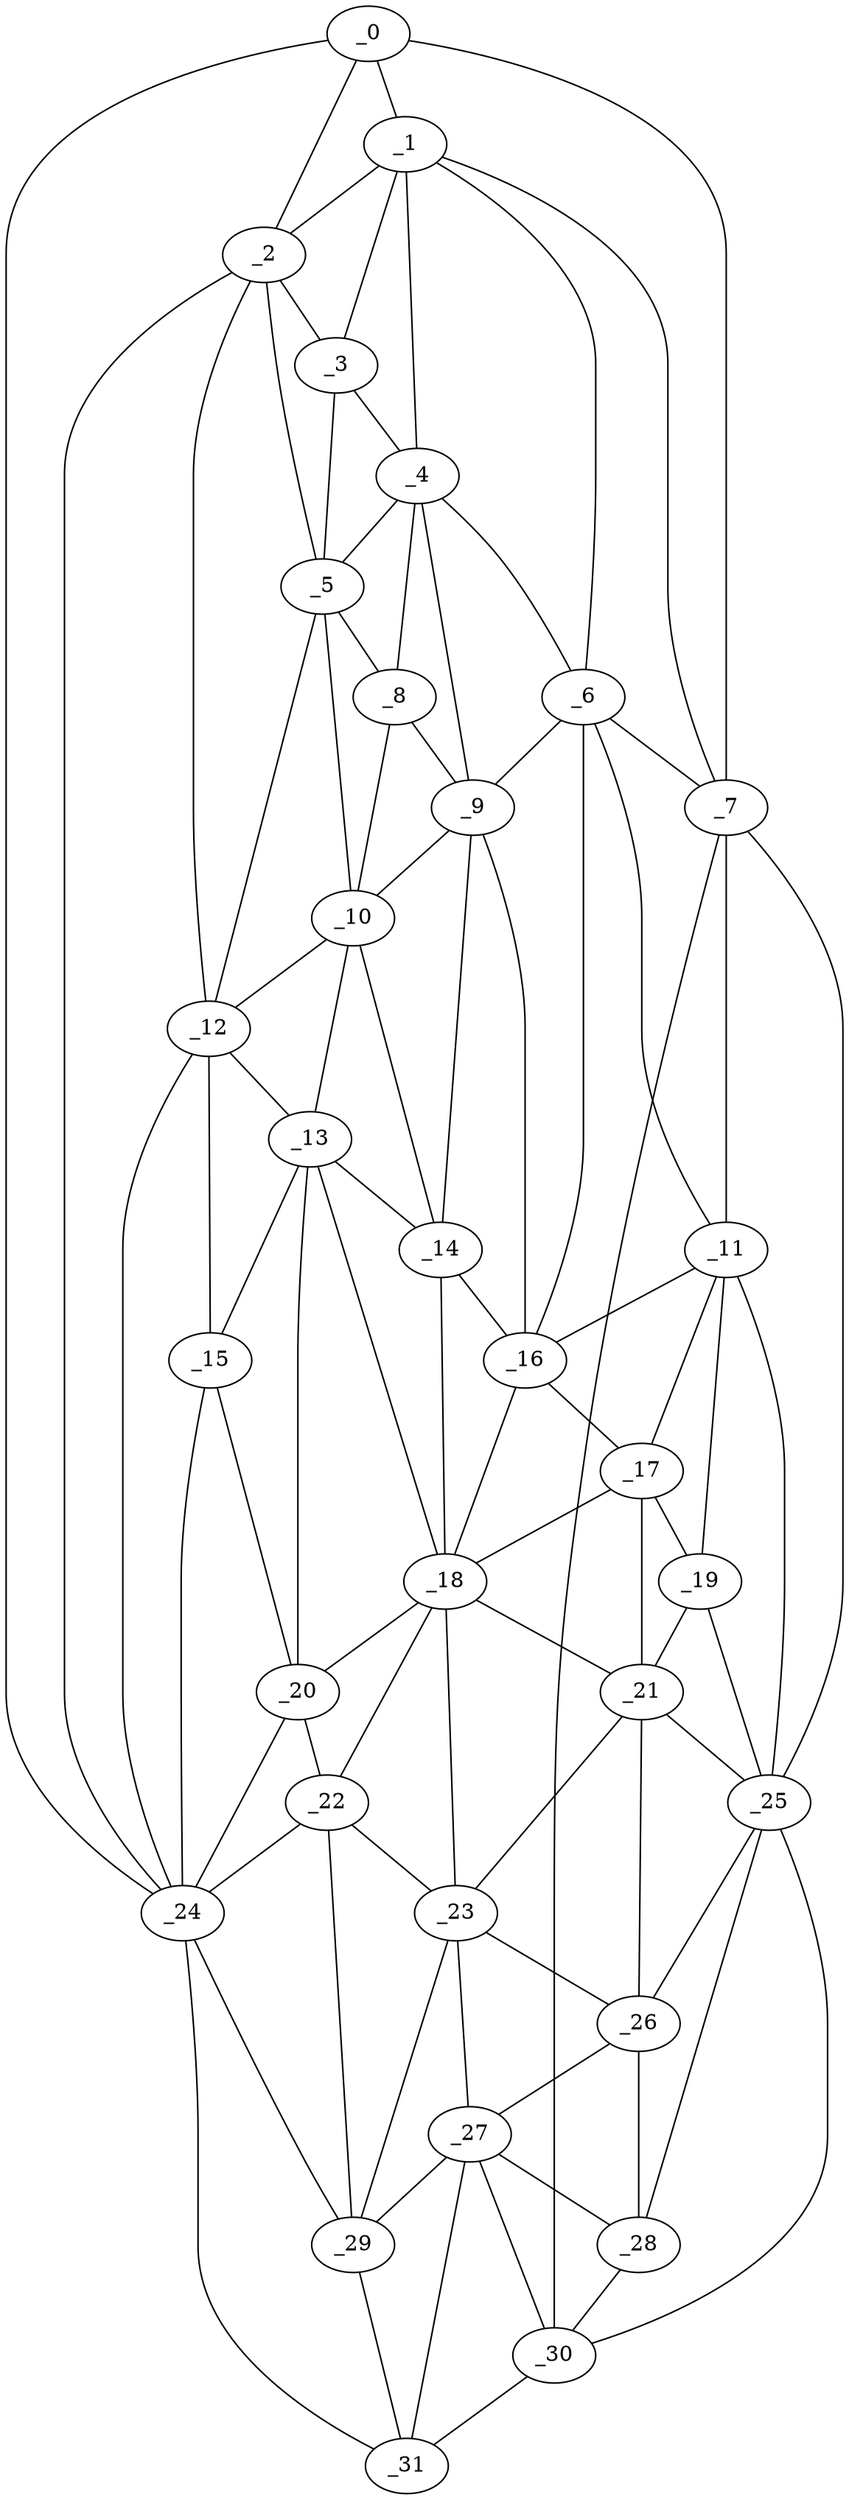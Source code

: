 graph "obj96__75.gxl" {
	_0	 [x=5,
		y=28];
	_1	 [x=13,
		y=39];
	_0 -- _1	 [valence=2];
	_2	 [x=19,
		y=29];
	_0 -- _2	 [valence=1];
	_7	 [x=36,
		y=105];
	_0 -- _7	 [valence=1];
	_24	 [x=87,
		y=21];
	_0 -- _24	 [valence=1];
	_1 -- _2	 [valence=2];
	_3	 [x=21,
		y=32];
	_1 -- _3	 [valence=2];
	_4	 [x=33,
		y=42];
	_1 -- _4	 [valence=1];
	_6	 [x=36,
		y=73];
	_1 -- _6	 [valence=2];
	_1 -- _7	 [valence=1];
	_2 -- _3	 [valence=2];
	_5	 [x=36,
		y=30];
	_2 -- _5	 [valence=2];
	_12	 [x=56,
		y=28];
	_2 -- _12	 [valence=2];
	_2 -- _24	 [valence=1];
	_3 -- _4	 [valence=2];
	_3 -- _5	 [valence=2];
	_4 -- _5	 [valence=1];
	_4 -- _6	 [valence=1];
	_8	 [x=41,
		y=40];
	_4 -- _8	 [valence=2];
	_9	 [x=45,
		y=65];
	_4 -- _9	 [valence=1];
	_5 -- _8	 [valence=1];
	_10	 [x=50,
		y=38];
	_5 -- _10	 [valence=2];
	_5 -- _12	 [valence=2];
	_6 -- _7	 [valence=2];
	_6 -- _9	 [valence=2];
	_11	 [x=55,
		y=101];
	_6 -- _11	 [valence=2];
	_16	 [x=60,
		y=75];
	_6 -- _16	 [valence=1];
	_7 -- _11	 [valence=1];
	_25	 [x=90,
		y=98];
	_7 -- _25	 [valence=2];
	_30	 [x=124,
		y=96];
	_7 -- _30	 [valence=1];
	_8 -- _9	 [valence=2];
	_8 -- _10	 [valence=1];
	_9 -- _10	 [valence=2];
	_14	 [x=58,
		y=66];
	_9 -- _14	 [valence=1];
	_9 -- _16	 [valence=2];
	_10 -- _12	 [valence=1];
	_13	 [x=57,
		y=38];
	_10 -- _13	 [valence=2];
	_10 -- _14	 [valence=2];
	_11 -- _16	 [valence=2];
	_17	 [x=67,
		y=79];
	_11 -- _17	 [valence=1];
	_19	 [x=72,
		y=98];
	_11 -- _19	 [valence=2];
	_11 -- _25	 [valence=2];
	_12 -- _13	 [valence=2];
	_15	 [x=60,
		y=28];
	_12 -- _15	 [valence=1];
	_12 -- _24	 [valence=2];
	_13 -- _14	 [valence=2];
	_13 -- _15	 [valence=2];
	_18	 [x=69,
		y=65];
	_13 -- _18	 [valence=2];
	_20	 [x=75,
		y=27];
	_13 -- _20	 [valence=2];
	_14 -- _16	 [valence=2];
	_14 -- _18	 [valence=2];
	_15 -- _20	 [valence=1];
	_15 -- _24	 [valence=2];
	_16 -- _17	 [valence=2];
	_16 -- _18	 [valence=1];
	_17 -- _18	 [valence=2];
	_17 -- _19	 [valence=2];
	_21	 [x=81,
		y=78];
	_17 -- _21	 [valence=2];
	_18 -- _20	 [valence=1];
	_18 -- _21	 [valence=2];
	_22	 [x=85,
		y=30];
	_18 -- _22	 [valence=2];
	_23	 [x=86,
		y=64];
	_18 -- _23	 [valence=2];
	_19 -- _21	 [valence=1];
	_19 -- _25	 [valence=1];
	_20 -- _22	 [valence=1];
	_20 -- _24	 [valence=2];
	_21 -- _23	 [valence=2];
	_21 -- _25	 [valence=2];
	_26	 [x=94,
		y=80];
	_21 -- _26	 [valence=1];
	_22 -- _23	 [valence=2];
	_22 -- _24	 [valence=2];
	_29	 [x=108,
		y=59];
	_22 -- _29	 [valence=2];
	_23 -- _26	 [valence=2];
	_27	 [x=104,
		y=74];
	_23 -- _27	 [valence=2];
	_23 -- _29	 [valence=2];
	_24 -- _29	 [valence=2];
	_31	 [x=125,
		y=64];
	_24 -- _31	 [valence=1];
	_25 -- _26	 [valence=2];
	_28	 [x=105,
		y=96];
	_25 -- _28	 [valence=2];
	_25 -- _30	 [valence=2];
	_26 -- _27	 [valence=2];
	_26 -- _28	 [valence=2];
	_27 -- _28	 [valence=2];
	_27 -- _29	 [valence=2];
	_27 -- _30	 [valence=2];
	_27 -- _31	 [valence=2];
	_28 -- _30	 [valence=2];
	_29 -- _31	 [valence=1];
	_30 -- _31	 [valence=1];
}
